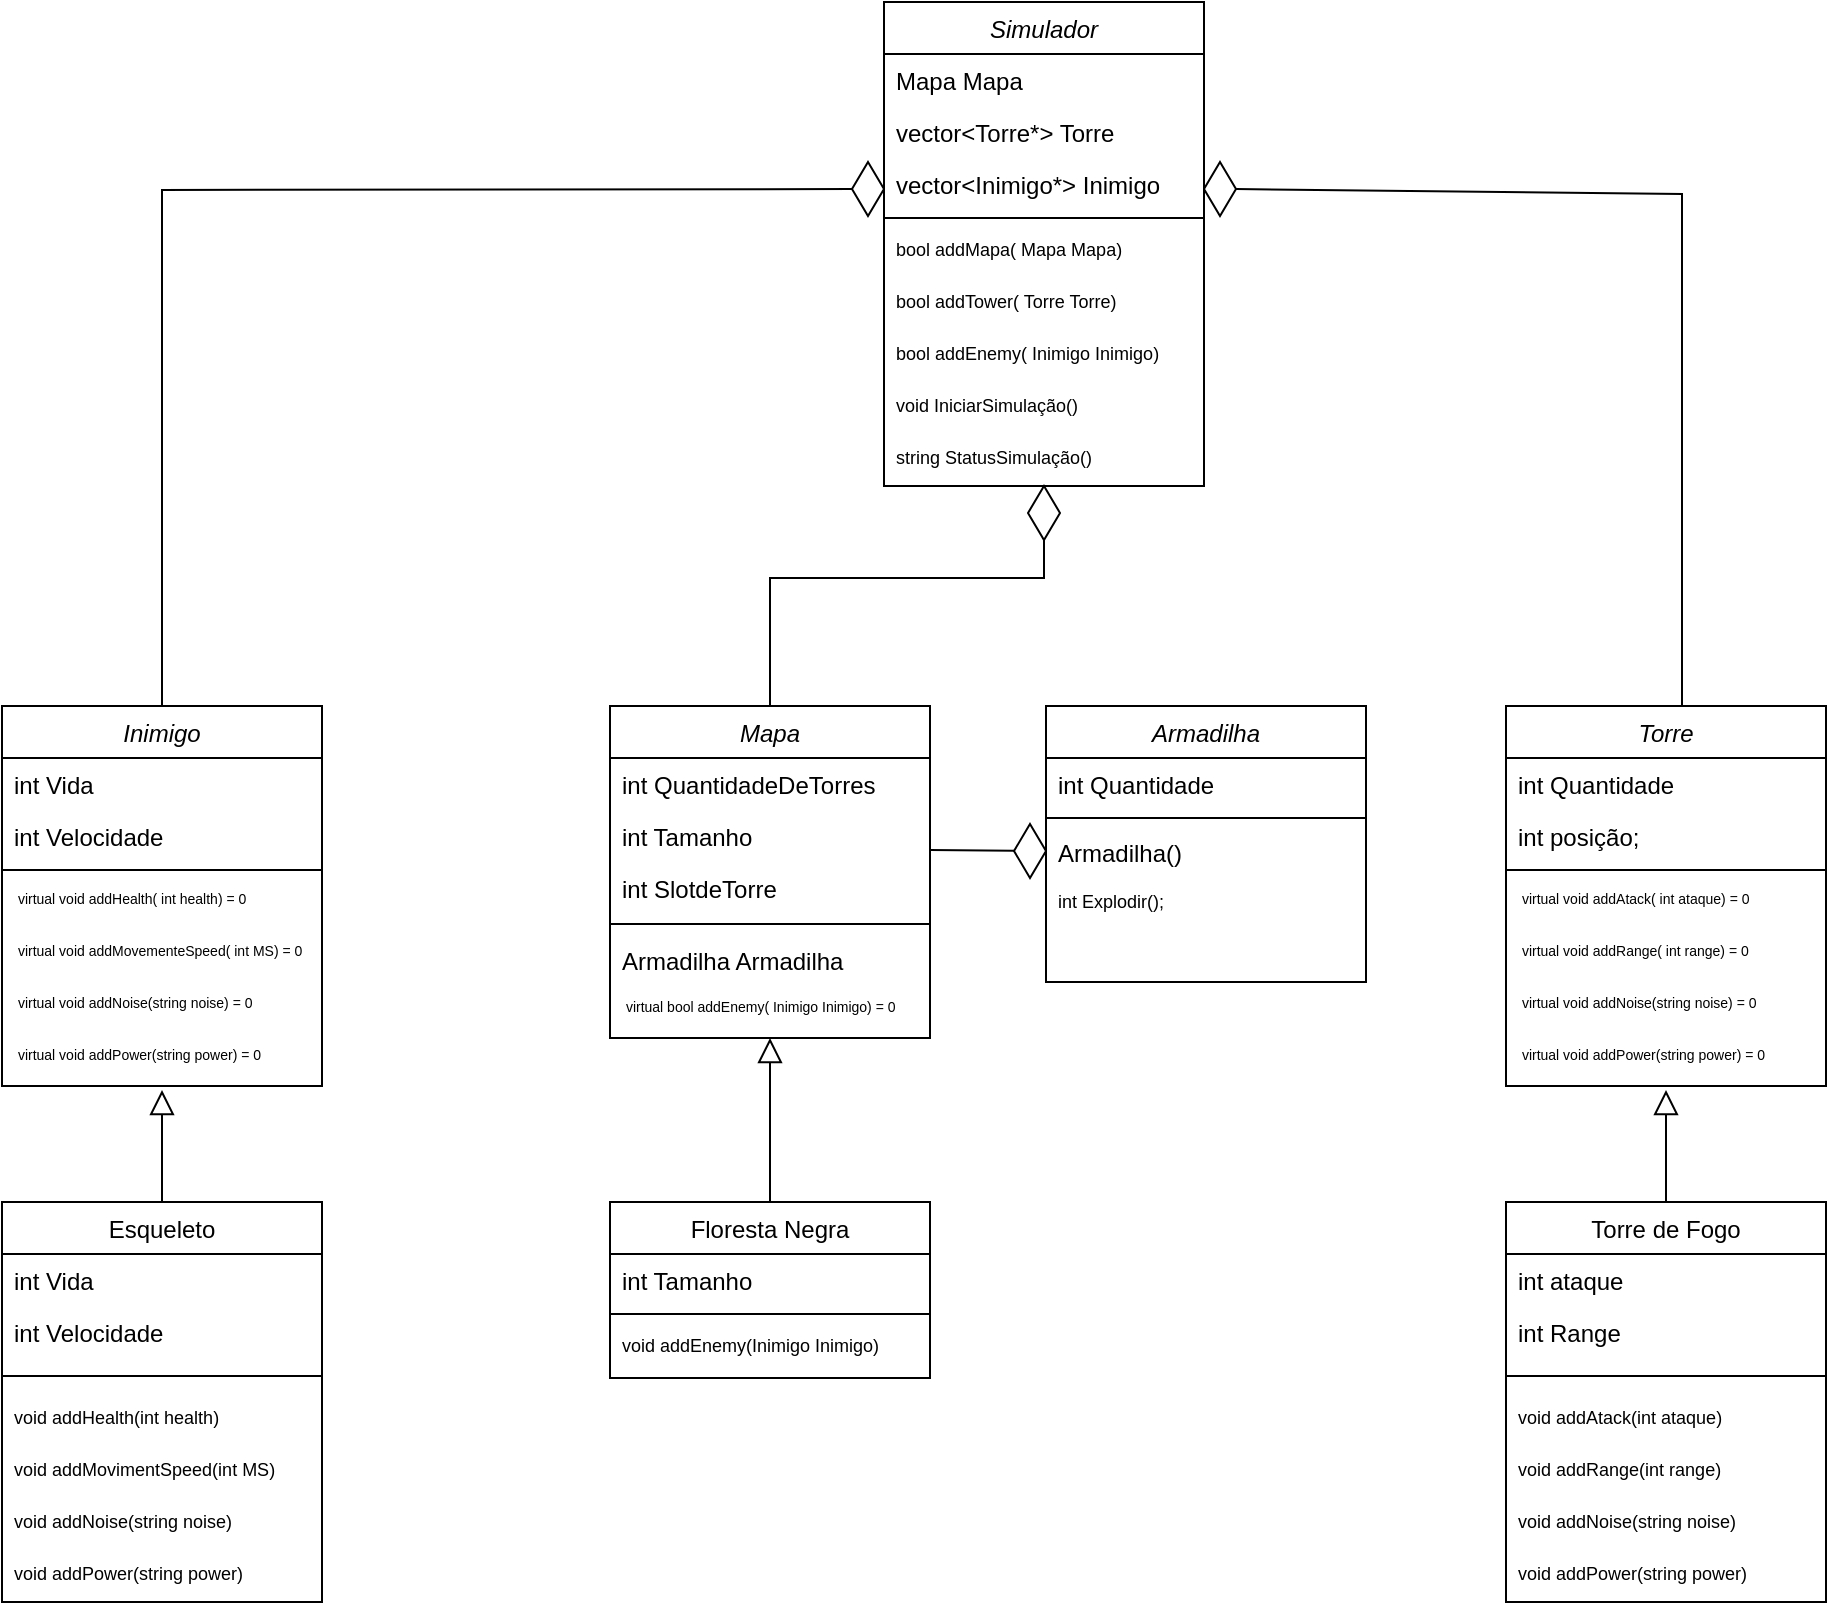 <mxfile version="24.4.8" type="github">
  <diagram id="C5RBs43oDa-KdzZeNtuy" name="Page-1">
    <mxGraphModel dx="1195" dy="615" grid="1" gridSize="8" guides="1" tooltips="1" connect="1" arrows="1" fold="1" page="1" pageScale="1" pageWidth="1169" pageHeight="1654" math="0" shadow="0">
      <root>
        <mxCell id="WIyWlLk6GJQsqaUBKTNV-0" />
        <mxCell id="WIyWlLk6GJQsqaUBKTNV-1" parent="WIyWlLk6GJQsqaUBKTNV-0" />
        <mxCell id="zkfFHV4jXpPFQw0GAbJ--0" value="Mapa" style="swimlane;fontStyle=2;align=center;verticalAlign=top;childLayout=stackLayout;horizontal=1;startSize=26;horizontalStack=0;resizeParent=1;resizeLast=0;collapsible=1;marginBottom=0;rounded=0;shadow=0;strokeWidth=1;" parent="WIyWlLk6GJQsqaUBKTNV-1" vertex="1">
          <mxGeometry x="368" y="480" width="160" height="166" as="geometry">
            <mxRectangle x="230" y="140" width="160" height="26" as="alternateBounds" />
          </mxGeometry>
        </mxCell>
        <mxCell id="3dxcDCCw_KVLCBflrZTV-31" value="int QuantidadeDeTorres" style="text;align=left;verticalAlign=top;spacingLeft=4;spacingRight=4;overflow=hidden;rotatable=0;points=[[0,0.5],[1,0.5]];portConstraint=eastwest;" vertex="1" parent="zkfFHV4jXpPFQw0GAbJ--0">
          <mxGeometry y="26" width="160" height="26" as="geometry" />
        </mxCell>
        <mxCell id="3dxcDCCw_KVLCBflrZTV-32" value="int Tamanho" style="text;align=left;verticalAlign=top;spacingLeft=4;spacingRight=4;overflow=hidden;rotatable=0;points=[[0,0.5],[1,0.5]];portConstraint=eastwest;" vertex="1" parent="zkfFHV4jXpPFQw0GAbJ--0">
          <mxGeometry y="52" width="160" height="26" as="geometry" />
        </mxCell>
        <mxCell id="3dxcDCCw_KVLCBflrZTV-79" value="int SlotdeTorre" style="text;align=left;verticalAlign=top;spacingLeft=4;spacingRight=4;overflow=hidden;rotatable=0;points=[[0,0.5],[1,0.5]];portConstraint=eastwest;" vertex="1" parent="zkfFHV4jXpPFQw0GAbJ--0">
          <mxGeometry y="78" width="160" height="26" as="geometry" />
        </mxCell>
        <mxCell id="zkfFHV4jXpPFQw0GAbJ--4" value="" style="line;html=1;strokeWidth=1;align=left;verticalAlign=middle;spacingTop=-1;spacingLeft=3;spacingRight=3;rotatable=0;labelPosition=right;points=[];portConstraint=eastwest;" parent="zkfFHV4jXpPFQw0GAbJ--0" vertex="1">
          <mxGeometry y="104" width="160" height="10" as="geometry" />
        </mxCell>
        <mxCell id="zkfFHV4jXpPFQw0GAbJ--5" value="Armadilha Armadilha" style="text;align=left;verticalAlign=top;spacingLeft=4;spacingRight=4;overflow=hidden;rotatable=0;points=[[0,0.5],[1,0.5]];portConstraint=eastwest;" parent="zkfFHV4jXpPFQw0GAbJ--0" vertex="1">
          <mxGeometry y="114" width="160" height="26" as="geometry" />
        </mxCell>
        <mxCell id="3dxcDCCw_KVLCBflrZTV-0" value=" virtual bool addEnemy( Inimigo Inimigo) = 0" style="text;align=left;verticalAlign=top;spacingLeft=4;spacingRight=4;overflow=hidden;rotatable=0;points=[[0,0.5],[1,0.5]];portConstraint=eastwest;fontSize=7;" vertex="1" parent="zkfFHV4jXpPFQw0GAbJ--0">
          <mxGeometry y="140" width="160" height="26" as="geometry" />
        </mxCell>
        <mxCell id="zkfFHV4jXpPFQw0GAbJ--13" value="Floresta Negra" style="swimlane;fontStyle=0;align=center;verticalAlign=top;childLayout=stackLayout;horizontal=1;startSize=26;horizontalStack=0;resizeParent=1;resizeLast=0;collapsible=1;marginBottom=0;rounded=0;shadow=0;strokeWidth=1;" parent="WIyWlLk6GJQsqaUBKTNV-1" vertex="1">
          <mxGeometry x="368" y="728" width="160" height="88" as="geometry">
            <mxRectangle x="340" y="380" width="170" height="26" as="alternateBounds" />
          </mxGeometry>
        </mxCell>
        <mxCell id="zkfFHV4jXpPFQw0GAbJ--14" value="int Tamanho" style="text;align=left;verticalAlign=top;spacingLeft=4;spacingRight=4;overflow=hidden;rotatable=0;points=[[0,0.5],[1,0.5]];portConstraint=eastwest;" parent="zkfFHV4jXpPFQw0GAbJ--13" vertex="1">
          <mxGeometry y="26" width="160" height="26" as="geometry" />
        </mxCell>
        <mxCell id="zkfFHV4jXpPFQw0GAbJ--15" value="" style="line;html=1;strokeWidth=1;align=left;verticalAlign=middle;spacingTop=-1;spacingLeft=3;spacingRight=3;rotatable=0;labelPosition=right;points=[];portConstraint=eastwest;" parent="zkfFHV4jXpPFQw0GAbJ--13" vertex="1">
          <mxGeometry y="52" width="160" height="8" as="geometry" />
        </mxCell>
        <mxCell id="3dxcDCCw_KVLCBflrZTV-14" value="void addEnemy(Inimigo Inimigo)" style="text;align=left;verticalAlign=top;spacingLeft=4;spacingRight=4;overflow=hidden;rotatable=0;points=[[0,0.5],[1,0.5]];portConstraint=eastwest;fontSize=9;" vertex="1" parent="zkfFHV4jXpPFQw0GAbJ--13">
          <mxGeometry y="60" width="160" height="26" as="geometry" />
        </mxCell>
        <mxCell id="zkfFHV4jXpPFQw0GAbJ--16" value="" style="endArrow=block;endSize=10;endFill=0;shadow=0;strokeWidth=1;rounded=0;curved=0;edgeStyle=elbowEdgeStyle;elbow=horizontal;entryX=0.5;entryY=1;entryDx=0;entryDy=0;" parent="WIyWlLk6GJQsqaUBKTNV-1" target="zkfFHV4jXpPFQw0GAbJ--0" edge="1">
          <mxGeometry width="160" relative="1" as="geometry">
            <mxPoint x="448" y="728" as="sourcePoint" />
            <mxPoint x="449.21" y="690" as="targetPoint" />
            <Array as="points" />
          </mxGeometry>
        </mxCell>
        <mxCell id="3dxcDCCw_KVLCBflrZTV-5" value="" style="endArrow=none;html=1;rounded=0;" edge="1" parent="WIyWlLk6GJQsqaUBKTNV-1" target="3dxcDCCw_KVLCBflrZTV-13">
          <mxGeometry width="50" height="50" relative="1" as="geometry">
            <mxPoint x="528" y="552" as="sourcePoint" />
            <mxPoint x="586" y="553" as="targetPoint" />
          </mxGeometry>
        </mxCell>
        <mxCell id="3dxcDCCw_KVLCBflrZTV-6" value="Armadilha" style="swimlane;fontStyle=2;align=center;verticalAlign=top;childLayout=stackLayout;horizontal=1;startSize=26;horizontalStack=0;resizeParent=1;resizeLast=0;collapsible=1;marginBottom=0;rounded=0;shadow=0;strokeWidth=1;" vertex="1" parent="WIyWlLk6GJQsqaUBKTNV-1">
          <mxGeometry x="586" y="480" width="160" height="138" as="geometry">
            <mxRectangle x="230" y="140" width="160" height="26" as="alternateBounds" />
          </mxGeometry>
        </mxCell>
        <mxCell id="3dxcDCCw_KVLCBflrZTV-7" value="int Quantidade" style="text;align=left;verticalAlign=top;spacingLeft=4;spacingRight=4;overflow=hidden;rotatable=0;points=[[0,0.5],[1,0.5]];portConstraint=eastwest;" vertex="1" parent="3dxcDCCw_KVLCBflrZTV-6">
          <mxGeometry y="26" width="160" height="26" as="geometry" />
        </mxCell>
        <mxCell id="3dxcDCCw_KVLCBflrZTV-8" value="" style="line;html=1;strokeWidth=1;align=left;verticalAlign=middle;spacingTop=-1;spacingLeft=3;spacingRight=3;rotatable=0;labelPosition=right;points=[];portConstraint=eastwest;" vertex="1" parent="3dxcDCCw_KVLCBflrZTV-6">
          <mxGeometry y="52" width="160" height="8" as="geometry" />
        </mxCell>
        <mxCell id="3dxcDCCw_KVLCBflrZTV-9" value="Armadilha()" style="text;align=left;verticalAlign=top;spacingLeft=4;spacingRight=4;overflow=hidden;rotatable=0;points=[[0,0.5],[1,0.5]];portConstraint=eastwest;" vertex="1" parent="3dxcDCCw_KVLCBflrZTV-6">
          <mxGeometry y="60" width="160" height="26" as="geometry" />
        </mxCell>
        <mxCell id="3dxcDCCw_KVLCBflrZTV-11" value="int Explodir();" style="text;align=left;verticalAlign=top;spacingLeft=4;spacingRight=4;overflow=hidden;rotatable=0;points=[[0,0.5],[1,0.5]];portConstraint=eastwest;fontSize=9;" vertex="1" parent="3dxcDCCw_KVLCBflrZTV-6">
          <mxGeometry y="86" width="160" height="26" as="geometry" />
        </mxCell>
        <mxCell id="3dxcDCCw_KVLCBflrZTV-13" value="" style="rhombus;whiteSpace=wrap;html=1;" vertex="1" parent="WIyWlLk6GJQsqaUBKTNV-1">
          <mxGeometry x="570" y="539" width="16" height="27" as="geometry" />
        </mxCell>
        <mxCell id="3dxcDCCw_KVLCBflrZTV-15" value="Torre" style="swimlane;fontStyle=2;align=center;verticalAlign=top;childLayout=stackLayout;horizontal=1;startSize=26;horizontalStack=0;resizeParent=1;resizeLast=0;collapsible=1;marginBottom=0;rounded=0;shadow=0;strokeWidth=1;" vertex="1" parent="WIyWlLk6GJQsqaUBKTNV-1">
          <mxGeometry x="816" y="480" width="160" height="190" as="geometry">
            <mxRectangle x="230" y="140" width="160" height="26" as="alternateBounds" />
          </mxGeometry>
        </mxCell>
        <mxCell id="3dxcDCCw_KVLCBflrZTV-16" value="int Quantidade&#xa;" style="text;align=left;verticalAlign=top;spacingLeft=4;spacingRight=4;overflow=hidden;rotatable=0;points=[[0,0.5],[1,0.5]];portConstraint=eastwest;" vertex="1" parent="3dxcDCCw_KVLCBflrZTV-15">
          <mxGeometry y="26" width="160" height="26" as="geometry" />
        </mxCell>
        <mxCell id="3dxcDCCw_KVLCBflrZTV-33" value="int posição;&#xa;" style="text;align=left;verticalAlign=top;spacingLeft=4;spacingRight=4;overflow=hidden;rotatable=0;points=[[0,0.5],[1,0.5]];portConstraint=eastwest;" vertex="1" parent="3dxcDCCw_KVLCBflrZTV-15">
          <mxGeometry y="52" width="160" height="26" as="geometry" />
        </mxCell>
        <mxCell id="3dxcDCCw_KVLCBflrZTV-17" value="" style="line;html=1;strokeWidth=1;align=left;verticalAlign=middle;spacingTop=-1;spacingLeft=3;spacingRight=3;rotatable=0;labelPosition=right;points=[];portConstraint=eastwest;" vertex="1" parent="3dxcDCCw_KVLCBflrZTV-15">
          <mxGeometry y="78" width="160" height="8" as="geometry" />
        </mxCell>
        <mxCell id="3dxcDCCw_KVLCBflrZTV-20" value=" virtual void addAtack( int ataque) = 0" style="text;align=left;verticalAlign=top;spacingLeft=4;spacingRight=4;overflow=hidden;rotatable=0;points=[[0,0.5],[1,0.5]];portConstraint=eastwest;fontSize=7;" vertex="1" parent="3dxcDCCw_KVLCBflrZTV-15">
          <mxGeometry y="86" width="160" height="26" as="geometry" />
        </mxCell>
        <mxCell id="3dxcDCCw_KVLCBflrZTV-21" value=" virtual void addRange( int range) = 0" style="text;align=left;verticalAlign=top;spacingLeft=4;spacingRight=4;overflow=hidden;rotatable=0;points=[[0,0.5],[1,0.5]];portConstraint=eastwest;fontSize=7;" vertex="1" parent="3dxcDCCw_KVLCBflrZTV-15">
          <mxGeometry y="112" width="160" height="26" as="geometry" />
        </mxCell>
        <mxCell id="3dxcDCCw_KVLCBflrZTV-22" value=" virtual void addNoise(string noise) = 0" style="text;align=left;verticalAlign=top;spacingLeft=4;spacingRight=4;overflow=hidden;rotatable=0;points=[[0,0.5],[1,0.5]];portConstraint=eastwest;fontSize=7;" vertex="1" parent="3dxcDCCw_KVLCBflrZTV-15">
          <mxGeometry y="138" width="160" height="26" as="geometry" />
        </mxCell>
        <mxCell id="3dxcDCCw_KVLCBflrZTV-28" value=" virtual void addPower(string power) = 0" style="text;align=left;verticalAlign=top;spacingLeft=4;spacingRight=4;overflow=hidden;rotatable=0;points=[[0,0.5],[1,0.5]];portConstraint=eastwest;fontSize=7;" vertex="1" parent="3dxcDCCw_KVLCBflrZTV-15">
          <mxGeometry y="164" width="160" height="26" as="geometry" />
        </mxCell>
        <mxCell id="3dxcDCCw_KVLCBflrZTV-23" value="Torre de Fogo" style="swimlane;fontStyle=0;align=center;verticalAlign=top;childLayout=stackLayout;horizontal=1;startSize=26;horizontalStack=0;resizeParent=1;resizeLast=0;collapsible=1;marginBottom=0;rounded=0;shadow=0;strokeWidth=1;" vertex="1" parent="WIyWlLk6GJQsqaUBKTNV-1">
          <mxGeometry x="816" y="728" width="160" height="200" as="geometry">
            <mxRectangle x="340" y="380" width="170" height="26" as="alternateBounds" />
          </mxGeometry>
        </mxCell>
        <mxCell id="3dxcDCCw_KVLCBflrZTV-24" value="int ataque&#xa;" style="text;align=left;verticalAlign=top;spacingLeft=4;spacingRight=4;overflow=hidden;rotatable=0;points=[[0,0.5],[1,0.5]];portConstraint=eastwest;" vertex="1" parent="3dxcDCCw_KVLCBflrZTV-23">
          <mxGeometry y="26" width="160" height="26" as="geometry" />
        </mxCell>
        <mxCell id="3dxcDCCw_KVLCBflrZTV-29" value="int Range&#xa;" style="text;align=left;verticalAlign=top;spacingLeft=4;spacingRight=4;overflow=hidden;rotatable=0;points=[[0,0.5],[1,0.5]];portConstraint=eastwest;" vertex="1" parent="3dxcDCCw_KVLCBflrZTV-23">
          <mxGeometry y="52" width="160" height="26" as="geometry" />
        </mxCell>
        <mxCell id="3dxcDCCw_KVLCBflrZTV-25" value="" style="line;html=1;strokeWidth=1;align=left;verticalAlign=middle;spacingTop=-1;spacingLeft=3;spacingRight=3;rotatable=0;labelPosition=right;points=[];portConstraint=eastwest;" vertex="1" parent="3dxcDCCw_KVLCBflrZTV-23">
          <mxGeometry y="78" width="160" height="18" as="geometry" />
        </mxCell>
        <mxCell id="3dxcDCCw_KVLCBflrZTV-34" value="void addAtack(int ataque)" style="text;align=left;verticalAlign=top;spacingLeft=4;spacingRight=4;overflow=hidden;rotatable=0;points=[[0,0.5],[1,0.5]];portConstraint=eastwest;fontSize=9;" vertex="1" parent="3dxcDCCw_KVLCBflrZTV-23">
          <mxGeometry y="96" width="160" height="26" as="geometry" />
        </mxCell>
        <mxCell id="3dxcDCCw_KVLCBflrZTV-35" value="void addRange(int range)" style="text;align=left;verticalAlign=top;spacingLeft=4;spacingRight=4;overflow=hidden;rotatable=0;points=[[0,0.5],[1,0.5]];portConstraint=eastwest;fontSize=9;" vertex="1" parent="3dxcDCCw_KVLCBflrZTV-23">
          <mxGeometry y="122" width="160" height="26" as="geometry" />
        </mxCell>
        <mxCell id="3dxcDCCw_KVLCBflrZTV-37" value="void addNoise(string noise)" style="text;align=left;verticalAlign=top;spacingLeft=4;spacingRight=4;overflow=hidden;rotatable=0;points=[[0,0.5],[1,0.5]];portConstraint=eastwest;fontSize=9;" vertex="1" parent="3dxcDCCw_KVLCBflrZTV-23">
          <mxGeometry y="148" width="160" height="26" as="geometry" />
        </mxCell>
        <mxCell id="3dxcDCCw_KVLCBflrZTV-38" value="void addPower(string power)" style="text;align=left;verticalAlign=top;spacingLeft=4;spacingRight=4;overflow=hidden;rotatable=0;points=[[0,0.5],[1,0.5]];portConstraint=eastwest;fontSize=9;" vertex="1" parent="3dxcDCCw_KVLCBflrZTV-23">
          <mxGeometry y="174" width="160" height="26" as="geometry" />
        </mxCell>
        <mxCell id="3dxcDCCw_KVLCBflrZTV-27" value="" style="endArrow=block;endSize=10;endFill=0;shadow=0;strokeWidth=1;rounded=0;curved=0;edgeStyle=elbowEdgeStyle;elbow=vertical;exitX=0.5;exitY=0;exitDx=0;exitDy=0;" edge="1" parent="WIyWlLk6GJQsqaUBKTNV-1" source="3dxcDCCw_KVLCBflrZTV-23">
          <mxGeometry width="160" relative="1" as="geometry">
            <mxPoint x="896" y="672" as="sourcePoint" />
            <mxPoint x="896" y="672" as="targetPoint" />
          </mxGeometry>
        </mxCell>
        <mxCell id="3dxcDCCw_KVLCBflrZTV-39" value="Inimigo" style="swimlane;fontStyle=2;align=center;verticalAlign=top;childLayout=stackLayout;horizontal=1;startSize=26;horizontalStack=0;resizeParent=1;resizeLast=0;collapsible=1;marginBottom=0;rounded=0;shadow=0;strokeWidth=1;" vertex="1" parent="WIyWlLk6GJQsqaUBKTNV-1">
          <mxGeometry x="64" y="480" width="160" height="190" as="geometry">
            <mxRectangle x="230" y="140" width="160" height="26" as="alternateBounds" />
          </mxGeometry>
        </mxCell>
        <mxCell id="3dxcDCCw_KVLCBflrZTV-40" value="int Vida&#xa;" style="text;align=left;verticalAlign=top;spacingLeft=4;spacingRight=4;overflow=hidden;rotatable=0;points=[[0,0.5],[1,0.5]];portConstraint=eastwest;" vertex="1" parent="3dxcDCCw_KVLCBflrZTV-39">
          <mxGeometry y="26" width="160" height="26" as="geometry" />
        </mxCell>
        <mxCell id="3dxcDCCw_KVLCBflrZTV-41" value="int Velocidade&#xa;" style="text;align=left;verticalAlign=top;spacingLeft=4;spacingRight=4;overflow=hidden;rotatable=0;points=[[0,0.5],[1,0.5]];portConstraint=eastwest;" vertex="1" parent="3dxcDCCw_KVLCBflrZTV-39">
          <mxGeometry y="52" width="160" height="26" as="geometry" />
        </mxCell>
        <mxCell id="3dxcDCCw_KVLCBflrZTV-42" value="" style="line;html=1;strokeWidth=1;align=left;verticalAlign=middle;spacingTop=-1;spacingLeft=3;spacingRight=3;rotatable=0;labelPosition=right;points=[];portConstraint=eastwest;" vertex="1" parent="3dxcDCCw_KVLCBflrZTV-39">
          <mxGeometry y="78" width="160" height="8" as="geometry" />
        </mxCell>
        <mxCell id="3dxcDCCw_KVLCBflrZTV-43" value=" virtual void addHealth( int health) = 0" style="text;align=left;verticalAlign=top;spacingLeft=4;spacingRight=4;overflow=hidden;rotatable=0;points=[[0,0.5],[1,0.5]];portConstraint=eastwest;fontSize=7;" vertex="1" parent="3dxcDCCw_KVLCBflrZTV-39">
          <mxGeometry y="86" width="160" height="26" as="geometry" />
        </mxCell>
        <mxCell id="3dxcDCCw_KVLCBflrZTV-44" value=" virtual void addMovementeSpeed( int MS) = 0" style="text;align=left;verticalAlign=top;spacingLeft=4;spacingRight=4;overflow=hidden;rotatable=0;points=[[0,0.5],[1,0.5]];portConstraint=eastwest;fontSize=7;" vertex="1" parent="3dxcDCCw_KVLCBflrZTV-39">
          <mxGeometry y="112" width="160" height="26" as="geometry" />
        </mxCell>
        <mxCell id="3dxcDCCw_KVLCBflrZTV-45" value=" virtual void addNoise(string noise) = 0" style="text;align=left;verticalAlign=top;spacingLeft=4;spacingRight=4;overflow=hidden;rotatable=0;points=[[0,0.5],[1,0.5]];portConstraint=eastwest;fontSize=7;" vertex="1" parent="3dxcDCCw_KVLCBflrZTV-39">
          <mxGeometry y="138" width="160" height="26" as="geometry" />
        </mxCell>
        <mxCell id="3dxcDCCw_KVLCBflrZTV-46" value=" virtual void addPower(string power) = 0" style="text;align=left;verticalAlign=top;spacingLeft=4;spacingRight=4;overflow=hidden;rotatable=0;points=[[0,0.5],[1,0.5]];portConstraint=eastwest;fontSize=7;" vertex="1" parent="3dxcDCCw_KVLCBflrZTV-39">
          <mxGeometry y="164" width="160" height="26" as="geometry" />
        </mxCell>
        <mxCell id="3dxcDCCw_KVLCBflrZTV-47" value="Esqueleto" style="swimlane;fontStyle=0;align=center;verticalAlign=top;childLayout=stackLayout;horizontal=1;startSize=26;horizontalStack=0;resizeParent=1;resizeLast=0;collapsible=1;marginBottom=0;rounded=0;shadow=0;strokeWidth=1;" vertex="1" parent="WIyWlLk6GJQsqaUBKTNV-1">
          <mxGeometry x="64" y="728" width="160" height="200" as="geometry">
            <mxRectangle x="340" y="380" width="170" height="26" as="alternateBounds" />
          </mxGeometry>
        </mxCell>
        <mxCell id="3dxcDCCw_KVLCBflrZTV-48" value="int Vida&#xa;" style="text;align=left;verticalAlign=top;spacingLeft=4;spacingRight=4;overflow=hidden;rotatable=0;points=[[0,0.5],[1,0.5]];portConstraint=eastwest;" vertex="1" parent="3dxcDCCw_KVLCBflrZTV-47">
          <mxGeometry y="26" width="160" height="26" as="geometry" />
        </mxCell>
        <mxCell id="3dxcDCCw_KVLCBflrZTV-49" value="int Velocidade&#xa;" style="text;align=left;verticalAlign=top;spacingLeft=4;spacingRight=4;overflow=hidden;rotatable=0;points=[[0,0.5],[1,0.5]];portConstraint=eastwest;" vertex="1" parent="3dxcDCCw_KVLCBflrZTV-47">
          <mxGeometry y="52" width="160" height="26" as="geometry" />
        </mxCell>
        <mxCell id="3dxcDCCw_KVLCBflrZTV-50" value="" style="line;html=1;strokeWidth=1;align=left;verticalAlign=middle;spacingTop=-1;spacingLeft=3;spacingRight=3;rotatable=0;labelPosition=right;points=[];portConstraint=eastwest;" vertex="1" parent="3dxcDCCw_KVLCBflrZTV-47">
          <mxGeometry y="78" width="160" height="18" as="geometry" />
        </mxCell>
        <mxCell id="3dxcDCCw_KVLCBflrZTV-51" value="void addHealth(int health)" style="text;align=left;verticalAlign=top;spacingLeft=4;spacingRight=4;overflow=hidden;rotatable=0;points=[[0,0.5],[1,0.5]];portConstraint=eastwest;fontSize=9;" vertex="1" parent="3dxcDCCw_KVLCBflrZTV-47">
          <mxGeometry y="96" width="160" height="26" as="geometry" />
        </mxCell>
        <mxCell id="3dxcDCCw_KVLCBflrZTV-52" value="void addMovimentSpeed(int MS)" style="text;align=left;verticalAlign=top;spacingLeft=4;spacingRight=4;overflow=hidden;rotatable=0;points=[[0,0.5],[1,0.5]];portConstraint=eastwest;fontSize=9;" vertex="1" parent="3dxcDCCw_KVLCBflrZTV-47">
          <mxGeometry y="122" width="160" height="26" as="geometry" />
        </mxCell>
        <mxCell id="3dxcDCCw_KVLCBflrZTV-53" value="void addNoise(string noise)" style="text;align=left;verticalAlign=top;spacingLeft=4;spacingRight=4;overflow=hidden;rotatable=0;points=[[0,0.5],[1,0.5]];portConstraint=eastwest;fontSize=9;" vertex="1" parent="3dxcDCCw_KVLCBflrZTV-47">
          <mxGeometry y="148" width="160" height="26" as="geometry" />
        </mxCell>
        <mxCell id="3dxcDCCw_KVLCBflrZTV-54" value="void addPower(string power)" style="text;align=left;verticalAlign=top;spacingLeft=4;spacingRight=4;overflow=hidden;rotatable=0;points=[[0,0.5],[1,0.5]];portConstraint=eastwest;fontSize=9;" vertex="1" parent="3dxcDCCw_KVLCBflrZTV-47">
          <mxGeometry y="174" width="160" height="26" as="geometry" />
        </mxCell>
        <mxCell id="3dxcDCCw_KVLCBflrZTV-55" value="" style="endArrow=block;endSize=10;endFill=0;shadow=0;strokeWidth=1;rounded=0;curved=0;edgeStyle=elbowEdgeStyle;elbow=vertical;exitX=0.5;exitY=0;exitDx=0;exitDy=0;" edge="1" parent="WIyWlLk6GJQsqaUBKTNV-1" source="3dxcDCCw_KVLCBflrZTV-47">
          <mxGeometry width="160" relative="1" as="geometry">
            <mxPoint x="144" y="672" as="sourcePoint" />
            <mxPoint x="144" y="672" as="targetPoint" />
          </mxGeometry>
        </mxCell>
        <mxCell id="3dxcDCCw_KVLCBflrZTV-57" value="Simulador" style="swimlane;fontStyle=2;align=center;verticalAlign=top;childLayout=stackLayout;horizontal=1;startSize=26;horizontalStack=0;resizeParent=1;resizeLast=0;collapsible=1;marginBottom=0;rounded=0;shadow=0;strokeWidth=1;" vertex="1" parent="WIyWlLk6GJQsqaUBKTNV-1">
          <mxGeometry x="505" y="128" width="160" height="242" as="geometry">
            <mxRectangle x="230" y="140" width="160" height="26" as="alternateBounds" />
          </mxGeometry>
        </mxCell>
        <mxCell id="3dxcDCCw_KVLCBflrZTV-58" value="Mapa Mapa" style="text;align=left;verticalAlign=top;spacingLeft=4;spacingRight=4;overflow=hidden;rotatable=0;points=[[0,0.5],[1,0.5]];portConstraint=eastwest;" vertex="1" parent="3dxcDCCw_KVLCBflrZTV-57">
          <mxGeometry y="26" width="160" height="26" as="geometry" />
        </mxCell>
        <mxCell id="3dxcDCCw_KVLCBflrZTV-59" value="vector&lt;Torre*&gt; Torre" style="text;align=left;verticalAlign=top;spacingLeft=4;spacingRight=4;overflow=hidden;rotatable=0;points=[[0,0.5],[1,0.5]];portConstraint=eastwest;" vertex="1" parent="3dxcDCCw_KVLCBflrZTV-57">
          <mxGeometry y="52" width="160" height="26" as="geometry" />
        </mxCell>
        <mxCell id="3dxcDCCw_KVLCBflrZTV-64" value="vector&lt;Inimigo*&gt; Inimigo" style="text;align=left;verticalAlign=top;spacingLeft=4;spacingRight=4;overflow=hidden;rotatable=0;points=[[0,0.5],[1,0.5]];portConstraint=eastwest;" vertex="1" parent="3dxcDCCw_KVLCBflrZTV-57">
          <mxGeometry y="78" width="160" height="26" as="geometry" />
        </mxCell>
        <mxCell id="3dxcDCCw_KVLCBflrZTV-60" value="" style="line;html=1;strokeWidth=1;align=left;verticalAlign=middle;spacingTop=-1;spacingLeft=3;spacingRight=3;rotatable=0;labelPosition=right;points=[];portConstraint=eastwest;" vertex="1" parent="3dxcDCCw_KVLCBflrZTV-57">
          <mxGeometry y="104" width="160" height="8" as="geometry" />
        </mxCell>
        <mxCell id="3dxcDCCw_KVLCBflrZTV-75" value="bool addMapa( Mapa Mapa)" style="text;align=left;verticalAlign=top;spacingLeft=4;spacingRight=4;overflow=hidden;rotatable=0;points=[[0,0.5],[1,0.5]];portConstraint=eastwest;fontSize=9;" vertex="1" parent="3dxcDCCw_KVLCBflrZTV-57">
          <mxGeometry y="112" width="160" height="26" as="geometry" />
        </mxCell>
        <mxCell id="3dxcDCCw_KVLCBflrZTV-1" value="bool addTower( Torre Torre)" style="text;align=left;verticalAlign=top;spacingLeft=4;spacingRight=4;overflow=hidden;rotatable=0;points=[[0,0.5],[1,0.5]];portConstraint=eastwest;fontSize=9;" vertex="1" parent="3dxcDCCw_KVLCBflrZTV-57">
          <mxGeometry y="138" width="160" height="26" as="geometry" />
        </mxCell>
        <mxCell id="3dxcDCCw_KVLCBflrZTV-78" value="bool addEnemy( Inimigo Inimigo)" style="text;align=left;verticalAlign=top;spacingLeft=4;spacingRight=4;overflow=hidden;rotatable=0;points=[[0,0.5],[1,0.5]];portConstraint=eastwest;fontSize=9;" vertex="1" parent="3dxcDCCw_KVLCBflrZTV-57">
          <mxGeometry y="164" width="160" height="26" as="geometry" />
        </mxCell>
        <mxCell id="3dxcDCCw_KVLCBflrZTV-81" value="void IniciarSimulação()" style="text;align=left;verticalAlign=top;spacingLeft=4;spacingRight=4;overflow=hidden;rotatable=0;points=[[0,0.5],[1,0.5]];portConstraint=eastwest;fontSize=9;" vertex="1" parent="3dxcDCCw_KVLCBflrZTV-57">
          <mxGeometry y="190" width="160" height="26" as="geometry" />
        </mxCell>
        <mxCell id="3dxcDCCw_KVLCBflrZTV-82" value="string StatusSimulação()" style="text;align=left;verticalAlign=top;spacingLeft=4;spacingRight=4;overflow=hidden;rotatable=0;points=[[0,0.5],[1,0.5]];portConstraint=eastwest;fontSize=9;" vertex="1" parent="3dxcDCCw_KVLCBflrZTV-57">
          <mxGeometry y="216" width="160" height="26" as="geometry" />
        </mxCell>
        <mxCell id="3dxcDCCw_KVLCBflrZTV-66" value="" style="rhombus;whiteSpace=wrap;html=1;" vertex="1" parent="WIyWlLk6GJQsqaUBKTNV-1">
          <mxGeometry x="577" y="370" width="16" height="27" as="geometry" />
        </mxCell>
        <mxCell id="3dxcDCCw_KVLCBflrZTV-67" value="" style="rhombus;whiteSpace=wrap;html=1;" vertex="1" parent="WIyWlLk6GJQsqaUBKTNV-1">
          <mxGeometry x="665" y="208" width="16" height="27" as="geometry" />
        </mxCell>
        <mxCell id="3dxcDCCw_KVLCBflrZTV-68" value="" style="rhombus;whiteSpace=wrap;html=1;" vertex="1" parent="WIyWlLk6GJQsqaUBKTNV-1">
          <mxGeometry x="489" y="208" width="16" height="27" as="geometry" />
        </mxCell>
        <mxCell id="3dxcDCCw_KVLCBflrZTV-69" value="" style="endArrow=none;html=1;rounded=0;entryX=0.5;entryY=0;entryDx=0;entryDy=0;exitX=0;exitY=0.5;exitDx=0;exitDy=0;" edge="1" parent="WIyWlLk6GJQsqaUBKTNV-1" source="3dxcDCCw_KVLCBflrZTV-68" target="3dxcDCCw_KVLCBflrZTV-39">
          <mxGeometry width="50" height="50" relative="1" as="geometry">
            <mxPoint x="488" y="224" as="sourcePoint" />
            <mxPoint x="578" y="560" as="targetPoint" />
            <Array as="points">
              <mxPoint x="144" y="222" />
            </Array>
          </mxGeometry>
        </mxCell>
        <mxCell id="3dxcDCCw_KVLCBflrZTV-71" value="" style="endArrow=none;html=1;rounded=0;exitX=1;exitY=0.5;exitDx=0;exitDy=0;" edge="1" parent="WIyWlLk6GJQsqaUBKTNV-1" source="3dxcDCCw_KVLCBflrZTV-67">
          <mxGeometry width="50" height="50" relative="1" as="geometry">
            <mxPoint x="689" y="230" as="sourcePoint" />
            <mxPoint x="904" y="480" as="targetPoint" />
            <Array as="points">
              <mxPoint x="904" y="224" />
              <mxPoint x="904" y="480" />
            </Array>
          </mxGeometry>
        </mxCell>
        <mxCell id="3dxcDCCw_KVLCBflrZTV-72" value="" style="endArrow=none;html=1;rounded=0;exitX=0.5;exitY=0;exitDx=0;exitDy=0;entryX=0.5;entryY=1;entryDx=0;entryDy=0;" edge="1" parent="WIyWlLk6GJQsqaUBKTNV-1" source="zkfFHV4jXpPFQw0GAbJ--0" target="3dxcDCCw_KVLCBflrZTV-66">
          <mxGeometry width="50" height="50" relative="1" as="geometry">
            <mxPoint x="534" y="560" as="sourcePoint" />
            <mxPoint x="568" y="376" as="targetPoint" />
            <Array as="points">
              <mxPoint x="448" y="416" />
              <mxPoint x="585" y="416" />
            </Array>
          </mxGeometry>
        </mxCell>
      </root>
    </mxGraphModel>
  </diagram>
</mxfile>
